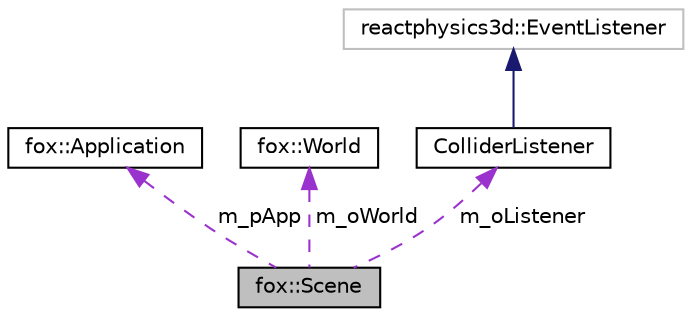 digraph "fox::Scene"
{
 // LATEX_PDF_SIZE
  edge [fontname="Helvetica",fontsize="10",labelfontname="Helvetica",labelfontsize="10"];
  node [fontname="Helvetica",fontsize="10",shape=record];
  Node1 [label="fox::Scene",height=0.2,width=0.4,color="black", fillcolor="grey75", style="filled", fontcolor="black",tooltip=" "];
  Node2 -> Node1 [dir="back",color="darkorchid3",fontsize="10",style="dashed",label=" m_pApp" ,fontname="Helvetica"];
  Node2 [label="fox::Application",height=0.2,width=0.4,color="black", fillcolor="white", style="filled",URL="$classfox_1_1Application.html",tooltip=" "];
  Node3 -> Node1 [dir="back",color="darkorchid3",fontsize="10",style="dashed",label=" m_oWorld" ,fontname="Helvetica"];
  Node3 [label="fox::World",height=0.2,width=0.4,color="black", fillcolor="white", style="filled",URL="$classfox_1_1World.html",tooltip=" "];
  Node4 -> Node1 [dir="back",color="darkorchid3",fontsize="10",style="dashed",label=" m_oListener" ,fontname="Helvetica"];
  Node4 [label="ColliderListener",height=0.2,width=0.4,color="black", fillcolor="white", style="filled",URL="$classColliderListener.html",tooltip=" "];
  Node5 -> Node4 [dir="back",color="midnightblue",fontsize="10",style="solid",fontname="Helvetica"];
  Node5 [label="reactphysics3d::EventListener",height=0.2,width=0.4,color="grey75", fillcolor="white", style="filled",tooltip=" "];
}
